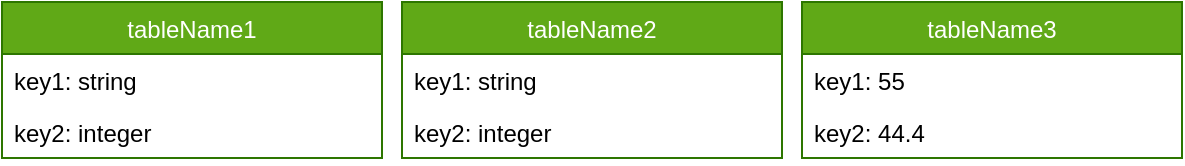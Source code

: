 
<mxfile>
    <diagram id="P0SbFD_KFt-Lh6b_J3Es" name="Page-1">
        <mxGraphModel dx="642" dy="83" grid="1" gridSize="10" guides="1" tooltips="1" connect="1" arrows="1" fold="1" page="1" pageScale="1" pageWidth="850" pageHeight="1100" math="0" shadow="0">
            <root>
                <mxCell id="0"/>
                <mxCell id="1" parent="0"/>
                
				<object label="tableName1" id="FZVS219NK7">
				    <mxCell style="swimlane;fontStyle=0;childLayout=stackLayout;horizontal=1;startSize=26;fillColor=#60a917;horizontalStack=0;resizeParent=1;resizeParentMax=0;resizeLast=0;collapsible=1;marginBottom=0;strokeColor=#2D7600;fontColor=#ffffff;" parent="1" vertex="1">
				        <mxGeometry x="160" y="80" width="190" height="78" as="geometry">
				            <mxRectangle x="310" y="160" width="130" height="26" as="alternateBounds"/>
				        </mxGeometry>
				    </mxCell>
				</object>

				<mxCell id="C0YPJ5I42Z" value="key1: string" style="text;strokeColor=none;fillColor=none;align=left;verticalAlign=top;spacingLeft=4;spacingRight=4;overflow=hidden;rotatable=0;points=[[0,0.5],[1,0.5]];portConstraint=eastwest;" parent="FZVS219NK7" vertex="1">
				    <mxGeometry y="26" width="190" height="26" as="geometry"/>
				</mxCell>

				<mxCell id="IP8KSP62TZ" value="key2: integer" style="text;strokeColor=none;fillColor=none;align=left;verticalAlign=top;spacingLeft=4;spacingRight=4;overflow=hidden;rotatable=0;points=[[0,0.5],[1,0.5]];portConstraint=eastwest;" parent="FZVS219NK7" vertex="1">
				    <mxGeometry y="52" width="190" height="26" as="geometry"/>
				</mxCell>

				<object label="tableName2" id="BT4PG90VPB">
				    <mxCell style="swimlane;fontStyle=0;childLayout=stackLayout;horizontal=1;startSize=26;fillColor=#60a917;horizontalStack=0;resizeParent=1;resizeParentMax=0;resizeLast=0;collapsible=1;marginBottom=0;strokeColor=#2D7600;fontColor=#ffffff;" parent="1" vertex="1">
				        <mxGeometry x="360" y="80" width="190" height="78" as="geometry">
				            <mxRectangle x="310" y="160" width="130" height="26" as="alternateBounds"/>
				        </mxGeometry>
				    </mxCell>
				</object>

				<mxCell id="3TG32SREL3" value="key1: string" style="text;strokeColor=none;fillColor=none;align=left;verticalAlign=top;spacingLeft=4;spacingRight=4;overflow=hidden;rotatable=0;points=[[0,0.5],[1,0.5]];portConstraint=eastwest;" parent="BT4PG90VPB" vertex="1">
				    <mxGeometry y="26" width="190" height="26" as="geometry"/>
				</mxCell>

				<mxCell id="WO6JJWXJTV" value="key2: integer" style="text;strokeColor=none;fillColor=none;align=left;verticalAlign=top;spacingLeft=4;spacingRight=4;overflow=hidden;rotatable=0;points=[[0,0.5],[1,0.5]];portConstraint=eastwest;" parent="BT4PG90VPB" vertex="1">
				    <mxGeometry y="52" width="190" height="26" as="geometry"/>
				</mxCell>

				<object label="tableName3" id="Z6UGFQ9CNK">
				    <mxCell style="swimlane;fontStyle=0;childLayout=stackLayout;horizontal=1;startSize=26;fillColor=#60a917;horizontalStack=0;resizeParent=1;resizeParentMax=0;resizeLast=0;collapsible=1;marginBottom=0;strokeColor=#2D7600;fontColor=#ffffff;" parent="1" vertex="1">
				        <mxGeometry x="560" y="80" width="190" height="78" as="geometry">
				            <mxRectangle x="310" y="160" width="130" height="26" as="alternateBounds"/>
				        </mxGeometry>
				    </mxCell>
				</object>

				<mxCell id="7Q5UMOAY6Q" value="key1: 55" style="text;strokeColor=none;fillColor=none;align=left;verticalAlign=top;spacingLeft=4;spacingRight=4;overflow=hidden;rotatable=0;points=[[0,0.5],[1,0.5]];portConstraint=eastwest;" parent="Z6UGFQ9CNK" vertex="1">
				    <mxGeometry y="26" width="190" height="26" as="geometry"/>
				</mxCell>

				<mxCell id="JCQ7TP501V" value="key2: 44.4" style="text;strokeColor=none;fillColor=none;align=left;verticalAlign=top;spacingLeft=4;spacingRight=4;overflow=hidden;rotatable=0;points=[[0,0.5],[1,0.5]];portConstraint=eastwest;" parent="Z6UGFQ9CNK" vertex="1">
				    <mxGeometry y="52" width="190" height="26" as="geometry"/>
				</mxCell>

            </root>
        </mxGraphModel>
    </diagram>
</mxfile>
